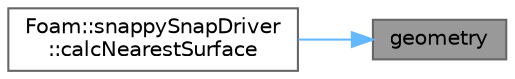 digraph "geometry"
{
 // LATEX_PDF_SIZE
  bgcolor="transparent";
  edge [fontname=Helvetica,fontsize=10,labelfontname=Helvetica,labelfontsize=10];
  node [fontname=Helvetica,fontsize=10,shape=box,height=0.2,width=0.4];
  rankdir="RL";
  Node1 [id="Node000001",label="geometry",height=0.2,width=0.4,color="gray40", fillcolor="grey60", style="filled", fontcolor="black",tooltip=" "];
  Node1 -> Node2 [id="edge1_Node000001_Node000002",dir="back",color="steelblue1",style="solid",tooltip=" "];
  Node2 [id="Node000002",label="Foam::snappySnapDriver\l::calcNearestSurface",height=0.2,width=0.4,color="grey40", fillcolor="white", style="filled",URL="$classFoam_1_1snappySnapDriver.html#ad8b5874b7a4c54d47e96f9252f162485",tooltip=" "];
}
